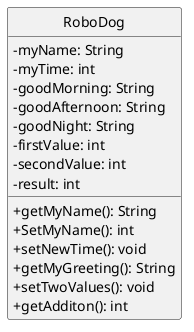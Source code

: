@startuml Robodogクラス図
skinparam classAttributeIconSize 0
hide circle

class RoboDog {
 -myName: String
 -myTime: int
 -goodMorning: String
 -goodAfternoon: String
 -goodNight: String
 -firstValue: int
 -secondValue: int
 ' 教科書にはない
 -result: int

' 返り値: void → 何も値を返さない
 +getMyName(): String
 +SetMyName(): int
 +setNewTime(): void
 +getMyGreeting(): String
' 教科書にはない
 +setTwoValues(): void
 +getAdditon(): int
}

@enduml
